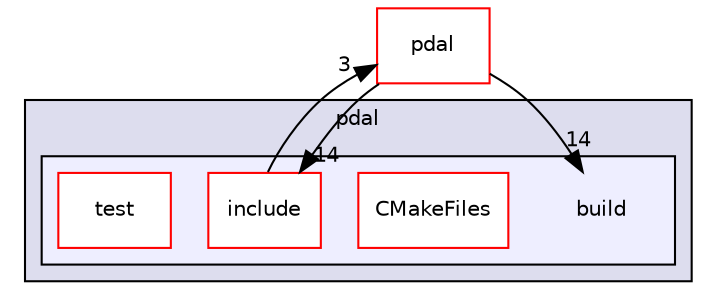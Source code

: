 digraph "pdal/build" {
  compound=true
  node [ fontsize="10", fontname="Helvetica"];
  edge [ labelfontsize="10", labelfontname="Helvetica"];
  subgraph clusterdir_a542be5b8e919f24a4504a2b5a97aa0f {
    graph [ bgcolor="#ddddee", pencolor="black", label="pdal" fontname="Helvetica", fontsize="10", URL="dir_a542be5b8e919f24a4504a2b5a97aa0f.html"]
  subgraph clusterdir_58d97b97570bab8e4f5aca2d6cc8ee64 {
    graph [ bgcolor="#eeeeff", pencolor="black", label="" URL="dir_58d97b97570bab8e4f5aca2d6cc8ee64.html"];
    dir_58d97b97570bab8e4f5aca2d6cc8ee64 [shape=plaintext label="build"];
    dir_7bfc2a1c030042999df1b6faa5409605 [shape=box label="CMakeFiles" color="red" fillcolor="white" style="filled" URL="dir_7bfc2a1c030042999df1b6faa5409605.html"];
    dir_99256d9b9de6fe98b3b931ce6fdfc51f [shape=box label="include" color="red" fillcolor="white" style="filled" URL="dir_99256d9b9de6fe98b3b931ce6fdfc51f.html"];
    dir_4f79963ff1e5a9749423637d2de548d1 [shape=box label="test" color="red" fillcolor="white" style="filled" URL="dir_4f79963ff1e5a9749423637d2de548d1.html"];
  }
  }
  dir_37e2adedb6e706efcbfadb5213756005 [shape=box label="pdal" fillcolor="white" style="filled" color="red" URL="dir_37e2adedb6e706efcbfadb5213756005.html"];
  dir_37e2adedb6e706efcbfadb5213756005->dir_58d97b97570bab8e4f5aca2d6cc8ee64 [headlabel="14", labeldistance=1.5 headhref="dir_000050_000002.html"];
  dir_37e2adedb6e706efcbfadb5213756005->dir_99256d9b9de6fe98b3b931ce6fdfc51f [headlabel="14", labeldistance=1.5 headhref="dir_000050_000007.html"];
  dir_99256d9b9de6fe98b3b931ce6fdfc51f->dir_37e2adedb6e706efcbfadb5213756005 [headlabel="3", labeldistance=1.5 headhref="dir_000007_000050.html"];
}

